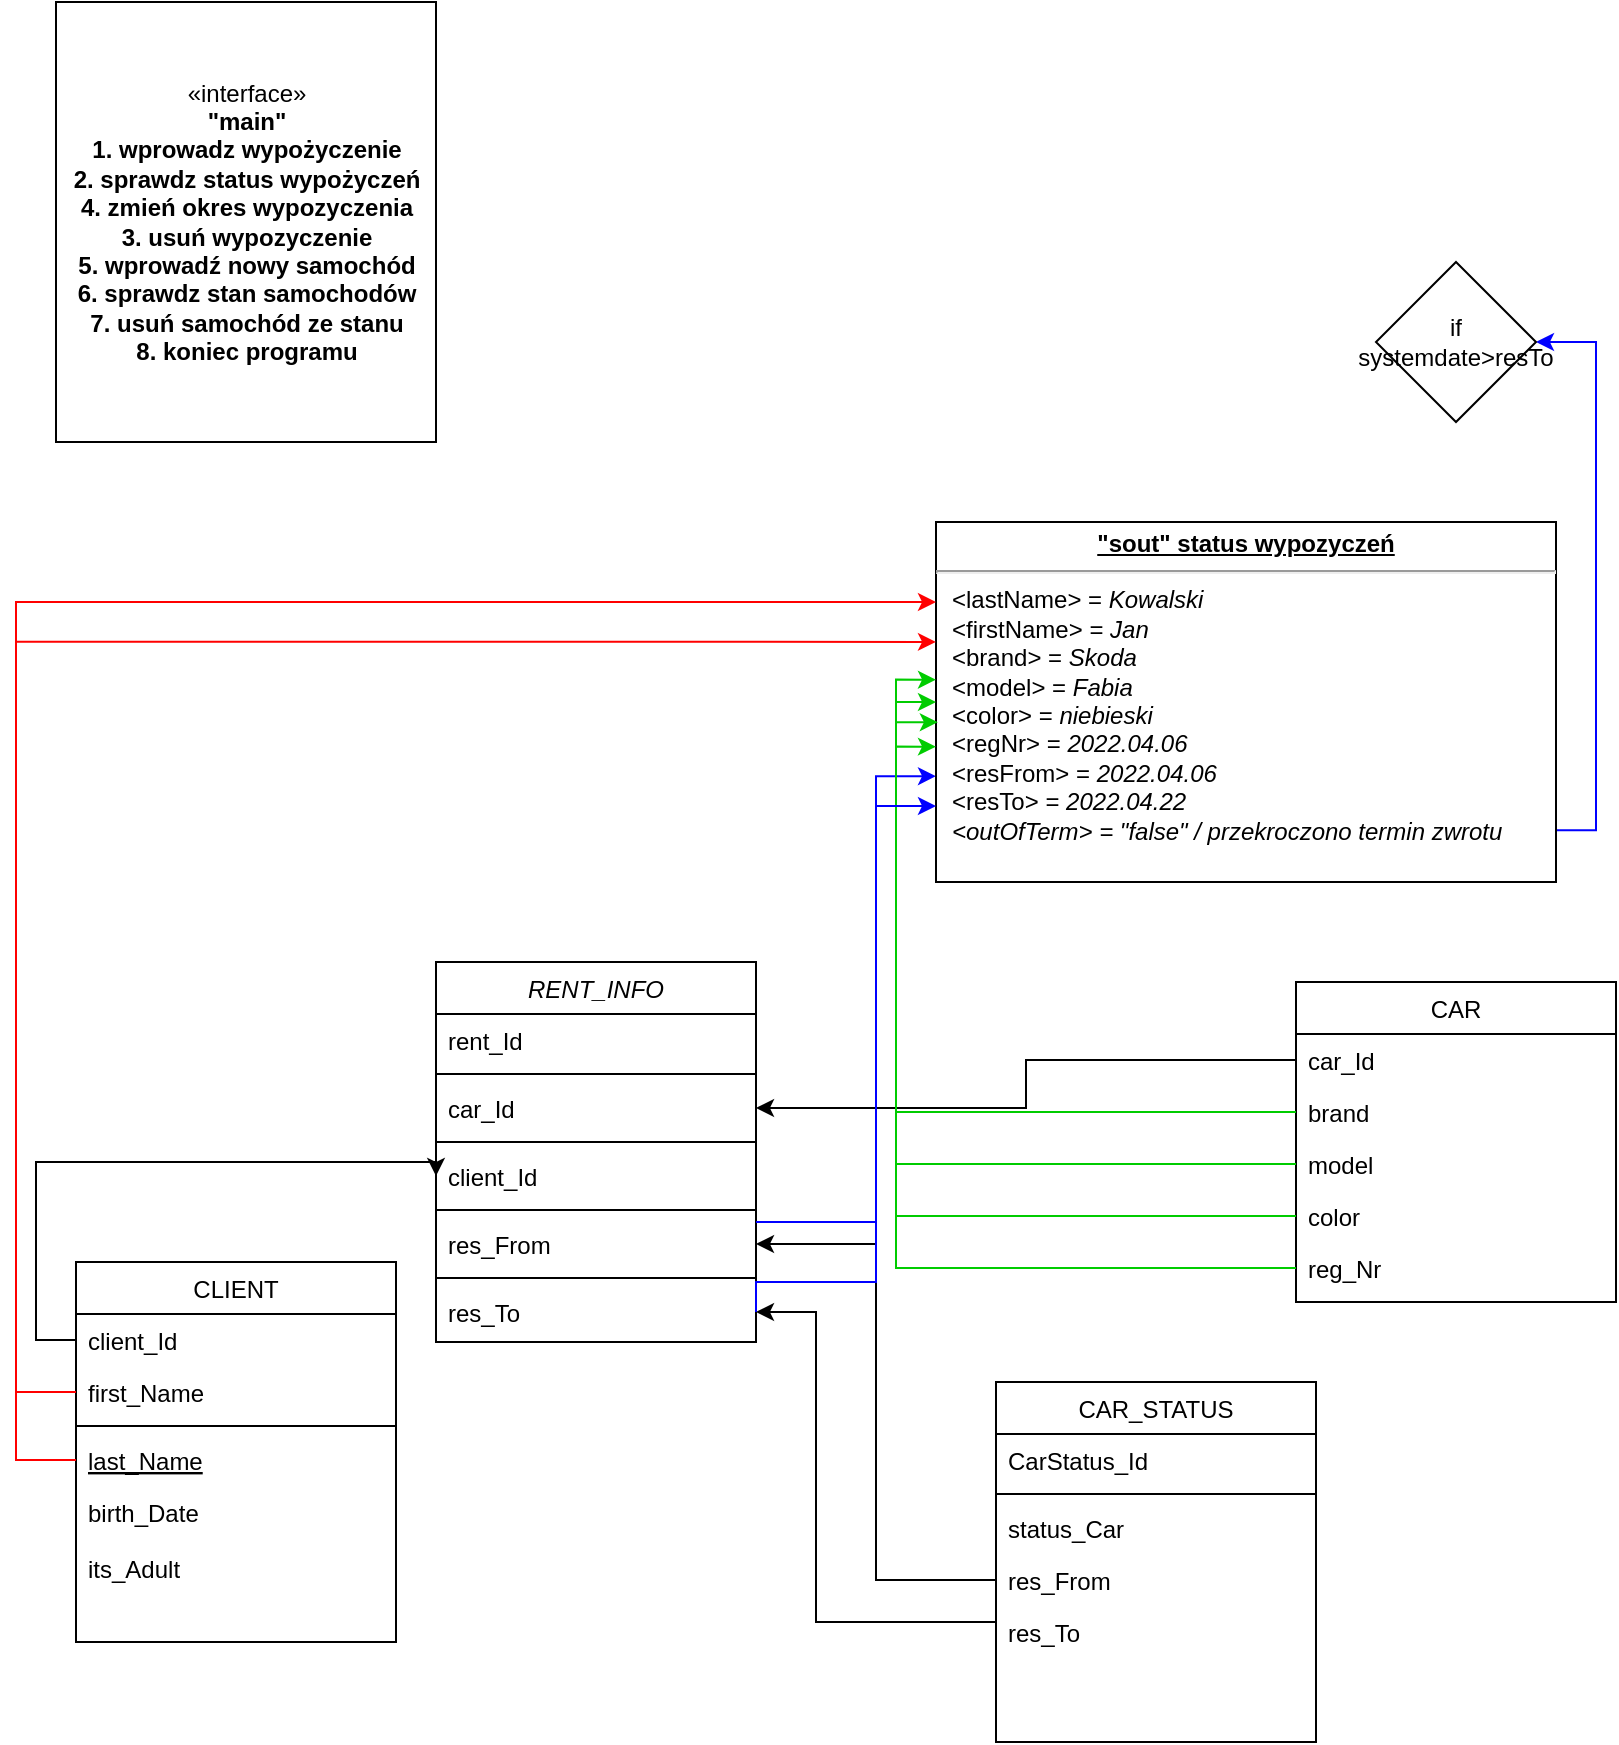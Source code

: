 <mxfile version="17.4.2" type="github">
  <diagram id="pc_crraCxexSfMzITHvz" name="Page-1">
    <mxGraphModel dx="981" dy="637" grid="1" gridSize="10" guides="1" tooltips="1" connect="1" arrows="1" fold="1" page="1" pageScale="1" pageWidth="827" pageHeight="1169" math="0" shadow="0">
      <root>
        <mxCell id="0" />
        <mxCell id="1" parent="0" />
        <mxCell id="RvG5kxUIYtiHQHu7Exc0-1" value="RENT_INFO" style="swimlane;fontStyle=2;align=center;verticalAlign=top;childLayout=stackLayout;horizontal=1;startSize=26;horizontalStack=0;resizeParent=1;resizeLast=0;collapsible=1;marginBottom=0;rounded=0;shadow=0;strokeWidth=1;" vertex="1" parent="1">
          <mxGeometry x="220" y="490" width="160" height="190" as="geometry">
            <mxRectangle x="230" y="140" width="160" height="26" as="alternateBounds" />
          </mxGeometry>
        </mxCell>
        <mxCell id="RvG5kxUIYtiHQHu7Exc0-2" value="rent_Id" style="text;align=left;verticalAlign=top;spacingLeft=4;spacingRight=4;overflow=hidden;rotatable=0;points=[[0,0.5],[1,0.5]];portConstraint=eastwest;" vertex="1" parent="RvG5kxUIYtiHQHu7Exc0-1">
          <mxGeometry y="26" width="160" height="26" as="geometry" />
        </mxCell>
        <mxCell id="RvG5kxUIYtiHQHu7Exc0-3" value="" style="line;html=1;strokeWidth=1;align=left;verticalAlign=middle;spacingTop=-1;spacingLeft=3;spacingRight=3;rotatable=0;labelPosition=right;points=[];portConstraint=eastwest;" vertex="1" parent="RvG5kxUIYtiHQHu7Exc0-1">
          <mxGeometry y="52" width="160" height="8" as="geometry" />
        </mxCell>
        <mxCell id="RvG5kxUIYtiHQHu7Exc0-4" value="car_Id" style="text;align=left;verticalAlign=top;spacingLeft=4;spacingRight=4;overflow=hidden;rotatable=0;points=[[0,0.5],[1,0.5]];portConstraint=eastwest;rounded=0;shadow=0;html=0;" vertex="1" parent="RvG5kxUIYtiHQHu7Exc0-1">
          <mxGeometry y="60" width="160" height="26" as="geometry" />
        </mxCell>
        <mxCell id="RvG5kxUIYtiHQHu7Exc0-5" value="" style="line;html=1;strokeWidth=1;align=left;verticalAlign=middle;spacingTop=-1;spacingLeft=3;spacingRight=3;rotatable=0;labelPosition=right;points=[];portConstraint=eastwest;" vertex="1" parent="RvG5kxUIYtiHQHu7Exc0-1">
          <mxGeometry y="86" width="160" height="8" as="geometry" />
        </mxCell>
        <mxCell id="RvG5kxUIYtiHQHu7Exc0-6" value="client_Id" style="text;align=left;verticalAlign=top;spacingLeft=4;spacingRight=4;overflow=hidden;rotatable=0;points=[[0,0.5],[1,0.5]];portConstraint=eastwest;rounded=0;shadow=0;html=0;" vertex="1" parent="RvG5kxUIYtiHQHu7Exc0-1">
          <mxGeometry y="94" width="160" height="26" as="geometry" />
        </mxCell>
        <mxCell id="RvG5kxUIYtiHQHu7Exc0-7" value="" style="line;html=1;strokeWidth=1;align=left;verticalAlign=middle;spacingTop=-1;spacingLeft=3;spacingRight=3;rotatable=0;labelPosition=right;points=[];portConstraint=eastwest;" vertex="1" parent="RvG5kxUIYtiHQHu7Exc0-1">
          <mxGeometry y="120" width="160" height="8" as="geometry" />
        </mxCell>
        <mxCell id="RvG5kxUIYtiHQHu7Exc0-8" value="res_From" style="text;align=left;verticalAlign=top;spacingLeft=4;spacingRight=4;overflow=hidden;rotatable=0;points=[[0,0.5],[1,0.5]];portConstraint=eastwest;" vertex="1" parent="RvG5kxUIYtiHQHu7Exc0-1">
          <mxGeometry y="128" width="160" height="26" as="geometry" />
        </mxCell>
        <mxCell id="RvG5kxUIYtiHQHu7Exc0-9" value="" style="line;html=1;strokeWidth=1;align=left;verticalAlign=middle;spacingTop=-1;spacingLeft=3;spacingRight=3;rotatable=0;labelPosition=right;points=[];portConstraint=eastwest;" vertex="1" parent="RvG5kxUIYtiHQHu7Exc0-1">
          <mxGeometry y="154" width="160" height="8" as="geometry" />
        </mxCell>
        <mxCell id="RvG5kxUIYtiHQHu7Exc0-10" value="res_To" style="text;align=left;verticalAlign=top;spacingLeft=4;spacingRight=4;overflow=hidden;rotatable=0;points=[[0,0.5],[1,0.5]];portConstraint=eastwest;" vertex="1" parent="RvG5kxUIYtiHQHu7Exc0-1">
          <mxGeometry y="162" width="160" height="26" as="geometry" />
        </mxCell>
        <mxCell id="RvG5kxUIYtiHQHu7Exc0-11" value="CLIENT" style="swimlane;fontStyle=0;align=center;verticalAlign=top;childLayout=stackLayout;horizontal=1;startSize=26;horizontalStack=0;resizeParent=1;resizeLast=0;collapsible=1;marginBottom=0;rounded=0;shadow=0;strokeWidth=1;" vertex="1" parent="1">
          <mxGeometry x="40" y="640" width="160" height="190" as="geometry">
            <mxRectangle x="130" y="380" width="160" height="26" as="alternateBounds" />
          </mxGeometry>
        </mxCell>
        <mxCell id="RvG5kxUIYtiHQHu7Exc0-12" value="client_Id" style="text;align=left;verticalAlign=top;spacingLeft=4;spacingRight=4;overflow=hidden;rotatable=0;points=[[0,0.5],[1,0.5]];portConstraint=eastwest;" vertex="1" parent="RvG5kxUIYtiHQHu7Exc0-11">
          <mxGeometry y="26" width="160" height="26" as="geometry" />
        </mxCell>
        <mxCell id="RvG5kxUIYtiHQHu7Exc0-13" value="first_Name" style="text;align=left;verticalAlign=top;spacingLeft=4;spacingRight=4;overflow=hidden;rotatable=0;points=[[0,0.5],[1,0.5]];portConstraint=eastwest;rounded=0;shadow=0;html=0;" vertex="1" parent="RvG5kxUIYtiHQHu7Exc0-11">
          <mxGeometry y="52" width="160" height="26" as="geometry" />
        </mxCell>
        <mxCell id="RvG5kxUIYtiHQHu7Exc0-14" value="" style="line;html=1;strokeWidth=1;align=left;verticalAlign=middle;spacingTop=-1;spacingLeft=3;spacingRight=3;rotatable=0;labelPosition=right;points=[];portConstraint=eastwest;" vertex="1" parent="RvG5kxUIYtiHQHu7Exc0-11">
          <mxGeometry y="78" width="160" height="8" as="geometry" />
        </mxCell>
        <mxCell id="RvG5kxUIYtiHQHu7Exc0-15" value="last_Name" style="text;align=left;verticalAlign=top;spacingLeft=4;spacingRight=4;overflow=hidden;rotatable=0;points=[[0,0.5],[1,0.5]];portConstraint=eastwest;fontStyle=4" vertex="1" parent="RvG5kxUIYtiHQHu7Exc0-11">
          <mxGeometry y="86" width="160" height="26" as="geometry" />
        </mxCell>
        <mxCell id="RvG5kxUIYtiHQHu7Exc0-16" value="birth_Date" style="text;align=left;verticalAlign=top;spacingLeft=4;spacingRight=4;overflow=hidden;rotatable=0;points=[[0,0.5],[1,0.5]];portConstraint=eastwest;" vertex="1" parent="RvG5kxUIYtiHQHu7Exc0-11">
          <mxGeometry y="112" width="160" height="28" as="geometry" />
        </mxCell>
        <mxCell id="RvG5kxUIYtiHQHu7Exc0-17" value="its_Adult" style="text;align=left;verticalAlign=top;spacingLeft=4;spacingRight=4;overflow=hidden;rotatable=0;points=[[0,0.5],[1,0.5]];portConstraint=eastwest;" vertex="1" parent="RvG5kxUIYtiHQHu7Exc0-11">
          <mxGeometry y="140" width="160" height="28" as="geometry" />
        </mxCell>
        <mxCell id="RvG5kxUIYtiHQHu7Exc0-48" style="edgeStyle=orthogonalEdgeStyle;rounded=0;orthogonalLoop=1;jettySize=auto;html=1;entryX=0;entryY=0.706;entryDx=0;entryDy=0;entryPerimeter=0;strokeColor=#0000FF;" edge="1" parent="1" target="RvG5kxUIYtiHQHu7Exc0-42">
          <mxGeometry relative="1" as="geometry">
            <mxPoint x="380" y="620" as="sourcePoint" />
            <Array as="points">
              <mxPoint x="440" y="620" />
              <mxPoint x="440" y="397" />
            </Array>
          </mxGeometry>
        </mxCell>
        <mxCell id="RvG5kxUIYtiHQHu7Exc0-18" value="CAR_STATUS" style="swimlane;fontStyle=0;align=center;verticalAlign=top;childLayout=stackLayout;horizontal=1;startSize=26;horizontalStack=0;resizeParent=1;resizeLast=0;collapsible=1;marginBottom=0;rounded=0;shadow=0;strokeWidth=1;" vertex="1" parent="1">
          <mxGeometry x="500" y="700" width="160" height="180" as="geometry">
            <mxRectangle x="340" y="380" width="170" height="26" as="alternateBounds" />
          </mxGeometry>
        </mxCell>
        <mxCell id="RvG5kxUIYtiHQHu7Exc0-19" value="CarStatus_Id" style="text;align=left;verticalAlign=top;spacingLeft=4;spacingRight=4;overflow=hidden;rotatable=0;points=[[0,0.5],[1,0.5]];portConstraint=eastwest;" vertex="1" parent="RvG5kxUIYtiHQHu7Exc0-18">
          <mxGeometry y="26" width="160" height="26" as="geometry" />
        </mxCell>
        <mxCell id="RvG5kxUIYtiHQHu7Exc0-20" value="" style="line;html=1;strokeWidth=1;align=left;verticalAlign=middle;spacingTop=-1;spacingLeft=3;spacingRight=3;rotatable=0;labelPosition=right;points=[];portConstraint=eastwest;" vertex="1" parent="RvG5kxUIYtiHQHu7Exc0-18">
          <mxGeometry y="52" width="160" height="8" as="geometry" />
        </mxCell>
        <mxCell id="RvG5kxUIYtiHQHu7Exc0-21" value="status_Car" style="text;align=left;verticalAlign=top;spacingLeft=4;spacingRight=4;overflow=hidden;rotatable=0;points=[[0,0.5],[1,0.5]];portConstraint=eastwest;" vertex="1" parent="RvG5kxUIYtiHQHu7Exc0-18">
          <mxGeometry y="60" width="160" height="26" as="geometry" />
        </mxCell>
        <mxCell id="RvG5kxUIYtiHQHu7Exc0-22" value="res_From" style="text;align=left;verticalAlign=top;spacingLeft=4;spacingRight=4;overflow=hidden;rotatable=0;points=[[0,0.5],[1,0.5]];portConstraint=eastwest;" vertex="1" parent="RvG5kxUIYtiHQHu7Exc0-18">
          <mxGeometry y="86" width="160" height="26" as="geometry" />
        </mxCell>
        <mxCell id="RvG5kxUIYtiHQHu7Exc0-23" value="res_To" style="text;align=left;verticalAlign=top;spacingLeft=4;spacingRight=4;overflow=hidden;rotatable=0;points=[[0,0.5],[1,0.5]];portConstraint=eastwest;" vertex="1" parent="RvG5kxUIYtiHQHu7Exc0-18">
          <mxGeometry y="112" width="160" height="26" as="geometry" />
        </mxCell>
        <mxCell id="RvG5kxUIYtiHQHu7Exc0-24" value="CAR" style="swimlane;fontStyle=0;align=center;verticalAlign=top;childLayout=stackLayout;horizontal=1;startSize=26;horizontalStack=0;resizeParent=1;resizeLast=0;collapsible=1;marginBottom=0;rounded=0;shadow=0;strokeWidth=1;" vertex="1" parent="1">
          <mxGeometry x="650" y="500" width="160" height="160" as="geometry">
            <mxRectangle x="550" y="140" width="160" height="26" as="alternateBounds" />
          </mxGeometry>
        </mxCell>
        <mxCell id="RvG5kxUIYtiHQHu7Exc0-25" value="car_Id" style="text;align=left;verticalAlign=top;spacingLeft=4;spacingRight=4;overflow=hidden;rotatable=0;points=[[0,0.5],[1,0.5]];portConstraint=eastwest;" vertex="1" parent="RvG5kxUIYtiHQHu7Exc0-24">
          <mxGeometry y="26" width="160" height="26" as="geometry" />
        </mxCell>
        <mxCell id="RvG5kxUIYtiHQHu7Exc0-26" value="brand" style="text;align=left;verticalAlign=top;spacingLeft=4;spacingRight=4;overflow=hidden;rotatable=0;points=[[0,0.5],[1,0.5]];portConstraint=eastwest;rounded=0;shadow=0;html=0;" vertex="1" parent="RvG5kxUIYtiHQHu7Exc0-24">
          <mxGeometry y="52" width="160" height="26" as="geometry" />
        </mxCell>
        <mxCell id="RvG5kxUIYtiHQHu7Exc0-27" value="model" style="text;align=left;verticalAlign=top;spacingLeft=4;spacingRight=4;overflow=hidden;rotatable=0;points=[[0,0.5],[1,0.5]];portConstraint=eastwest;rounded=0;shadow=0;html=0;" vertex="1" parent="RvG5kxUIYtiHQHu7Exc0-24">
          <mxGeometry y="78" width="160" height="26" as="geometry" />
        </mxCell>
        <mxCell id="RvG5kxUIYtiHQHu7Exc0-28" value="color" style="text;align=left;verticalAlign=top;spacingLeft=4;spacingRight=4;overflow=hidden;rotatable=0;points=[[0,0.5],[1,0.5]];portConstraint=eastwest;rounded=0;shadow=0;html=0;" vertex="1" parent="RvG5kxUIYtiHQHu7Exc0-24">
          <mxGeometry y="104" width="160" height="26" as="geometry" />
        </mxCell>
        <mxCell id="RvG5kxUIYtiHQHu7Exc0-29" value="reg_Nr" style="text;align=left;verticalAlign=top;spacingLeft=4;spacingRight=4;overflow=hidden;rotatable=0;points=[[0,0.5],[1,0.5]];portConstraint=eastwest;rounded=0;shadow=0;html=0;" vertex="1" parent="RvG5kxUIYtiHQHu7Exc0-24">
          <mxGeometry y="130" width="160" height="26" as="geometry" />
        </mxCell>
        <mxCell id="RvG5kxUIYtiHQHu7Exc0-30" style="edgeStyle=orthogonalEdgeStyle;rounded=0;orthogonalLoop=1;jettySize=auto;html=1;entryX=0;entryY=0.5;entryDx=0;entryDy=0;" edge="1" parent="1" source="RvG5kxUIYtiHQHu7Exc0-12" target="RvG5kxUIYtiHQHu7Exc0-6">
          <mxGeometry relative="1" as="geometry">
            <Array as="points">
              <mxPoint x="20" y="679" />
              <mxPoint x="20" y="590" />
              <mxPoint x="220" y="590" />
            </Array>
          </mxGeometry>
        </mxCell>
        <mxCell id="RvG5kxUIYtiHQHu7Exc0-31" style="edgeStyle=orthogonalEdgeStyle;rounded=0;orthogonalLoop=1;jettySize=auto;html=1;exitX=0;exitY=0.5;exitDx=0;exitDy=0;entryX=1;entryY=0.5;entryDx=0;entryDy=0;" edge="1" parent="1" source="RvG5kxUIYtiHQHu7Exc0-25" target="RvG5kxUIYtiHQHu7Exc0-4">
          <mxGeometry relative="1" as="geometry" />
        </mxCell>
        <mxCell id="RvG5kxUIYtiHQHu7Exc0-32" style="edgeStyle=orthogonalEdgeStyle;rounded=0;orthogonalLoop=1;jettySize=auto;html=1;exitX=0;exitY=0.5;exitDx=0;exitDy=0;entryX=1;entryY=0.5;entryDx=0;entryDy=0;" edge="1" parent="1" source="RvG5kxUIYtiHQHu7Exc0-22" target="RvG5kxUIYtiHQHu7Exc0-8">
          <mxGeometry relative="1" as="geometry" />
        </mxCell>
        <mxCell id="RvG5kxUIYtiHQHu7Exc0-33" style="edgeStyle=orthogonalEdgeStyle;rounded=0;orthogonalLoop=1;jettySize=auto;html=1;exitX=0;exitY=0.5;exitDx=0;exitDy=0;entryX=1;entryY=0.5;entryDx=0;entryDy=0;" edge="1" parent="1" source="RvG5kxUIYtiHQHu7Exc0-23" target="RvG5kxUIYtiHQHu7Exc0-10">
          <mxGeometry relative="1" as="geometry">
            <Array as="points">
              <mxPoint x="500" y="820" />
              <mxPoint x="410" y="820" />
              <mxPoint x="410" y="665" />
            </Array>
          </mxGeometry>
        </mxCell>
        <mxCell id="RvG5kxUIYtiHQHu7Exc0-53" style="edgeStyle=orthogonalEdgeStyle;rounded=0;orthogonalLoop=1;jettySize=auto;html=1;strokeColor=#0000FF;entryX=1;entryY=0.5;entryDx=0;entryDy=0;exitX=0.997;exitY=0.856;exitDx=0;exitDy=0;exitPerimeter=0;" edge="1" parent="1" source="RvG5kxUIYtiHQHu7Exc0-42" target="RvG5kxUIYtiHQHu7Exc0-54">
          <mxGeometry relative="1" as="geometry">
            <mxPoint x="800" y="120" as="targetPoint" />
          </mxGeometry>
        </mxCell>
        <mxCell id="RvG5kxUIYtiHQHu7Exc0-42" value="&lt;p style=&quot;margin: 0px ; margin-top: 4px ; text-align: center ; text-decoration: underline&quot;&gt;&lt;b&gt;&quot;sout&quot; status wypozyczeń&lt;/b&gt;&lt;/p&gt;&lt;hr&gt;&lt;p style=&quot;margin: 0px ; margin-left: 8px&quot;&gt;&amp;lt;lastName&amp;gt; = &lt;i&gt;Kowalski&lt;/i&gt;&lt;br&gt;&amp;lt;firstName&amp;gt; = &lt;i&gt;Jan&lt;/i&gt;&lt;br&gt;&amp;lt;brand&amp;gt; = &lt;i&gt;Skoda&lt;/i&gt;&lt;/p&gt;&lt;p style=&quot;margin: 0px ; margin-left: 8px&quot;&gt;&amp;lt;model&amp;gt; =&amp;nbsp;&lt;i&gt;Fabia&lt;/i&gt;&lt;i&gt;&lt;br&gt;&lt;/i&gt;&lt;/p&gt;&lt;p style=&quot;margin: 0px ; margin-left: 8px&quot;&gt;&amp;lt;color&amp;gt; =&amp;nbsp;&lt;i&gt;niebieski&lt;/i&gt;&lt;i&gt;&lt;br&gt;&lt;/i&gt;&lt;/p&gt;&lt;p style=&quot;margin: 0px ; margin-left: 8px&quot;&gt;&amp;lt;regNr&amp;gt; =&amp;nbsp;&lt;i&gt;2022.04.06&lt;/i&gt;&lt;i&gt;&lt;br&gt;&lt;/i&gt;&lt;/p&gt;&lt;p style=&quot;margin: 0px ; margin-left: 8px&quot;&gt;&amp;lt;resFrom&amp;gt; = &lt;i&gt;2022.04.06&lt;/i&gt;&lt;br&gt;&lt;/p&gt;&lt;p style=&quot;margin: 0px ; margin-left: 8px&quot;&gt;&amp;lt;resTo&amp;gt; =&amp;nbsp;&lt;i&gt;2022.04.22&lt;/i&gt;&lt;i&gt;&lt;br&gt;&lt;/i&gt;&lt;/p&gt;&lt;p style=&quot;margin: 0px ; margin-left: 8px&quot;&gt;&lt;i&gt;&amp;lt;outOfTerm&amp;gt; = &quot;false&quot; / przekroczono termin zwrotu&lt;/i&gt;&lt;/p&gt;" style="verticalAlign=top;align=left;overflow=fill;fontSize=12;fontFamily=Helvetica;html=1;" vertex="1" parent="1">
          <mxGeometry x="470" y="270" width="310" height="180" as="geometry" />
        </mxCell>
        <mxCell id="RvG5kxUIYtiHQHu7Exc0-43" style="edgeStyle=orthogonalEdgeStyle;rounded=0;orthogonalLoop=1;jettySize=auto;html=1;exitX=0;exitY=0.5;exitDx=0;exitDy=0;entryX=0;entryY=0.438;entryDx=0;entryDy=0;entryPerimeter=0;strokeColor=#00CC00;" edge="1" parent="1" source="RvG5kxUIYtiHQHu7Exc0-26" target="RvG5kxUIYtiHQHu7Exc0-42">
          <mxGeometry relative="1" as="geometry" />
        </mxCell>
        <mxCell id="RvG5kxUIYtiHQHu7Exc0-44" style="edgeStyle=orthogonalEdgeStyle;rounded=0;orthogonalLoop=1;jettySize=auto;html=1;exitX=0;exitY=0.5;exitDx=0;exitDy=0;entryX=0;entryY=0.5;entryDx=0;entryDy=0;strokeColor=#00CC00;" edge="1" parent="1" source="RvG5kxUIYtiHQHu7Exc0-27" target="RvG5kxUIYtiHQHu7Exc0-42">
          <mxGeometry relative="1" as="geometry" />
        </mxCell>
        <mxCell id="RvG5kxUIYtiHQHu7Exc0-45" style="edgeStyle=orthogonalEdgeStyle;rounded=0;orthogonalLoop=1;jettySize=auto;html=1;exitX=0;exitY=0.5;exitDx=0;exitDy=0;entryX=0.003;entryY=0.556;entryDx=0;entryDy=0;entryPerimeter=0;strokeColor=#00CC00;" edge="1" parent="1" source="RvG5kxUIYtiHQHu7Exc0-28" target="RvG5kxUIYtiHQHu7Exc0-42">
          <mxGeometry relative="1" as="geometry" />
        </mxCell>
        <mxCell id="RvG5kxUIYtiHQHu7Exc0-47" style="edgeStyle=orthogonalEdgeStyle;rounded=0;orthogonalLoop=1;jettySize=auto;html=1;entryX=0;entryY=0.624;entryDx=0;entryDy=0;entryPerimeter=0;strokeColor=#00CC00;" edge="1" parent="1" source="RvG5kxUIYtiHQHu7Exc0-29" target="RvG5kxUIYtiHQHu7Exc0-42">
          <mxGeometry relative="1" as="geometry" />
        </mxCell>
        <mxCell id="RvG5kxUIYtiHQHu7Exc0-49" style="edgeStyle=orthogonalEdgeStyle;rounded=0;orthogonalLoop=1;jettySize=auto;html=1;entryX=0;entryY=0.789;entryDx=0;entryDy=0;entryPerimeter=0;strokeColor=#0000FF;exitX=1;exitY=0.5;exitDx=0;exitDy=0;" edge="1" parent="1" source="RvG5kxUIYtiHQHu7Exc0-10" target="RvG5kxUIYtiHQHu7Exc0-42">
          <mxGeometry relative="1" as="geometry">
            <mxPoint x="380" y="630" as="sourcePoint" />
            <Array as="points">
              <mxPoint x="380" y="650" />
              <mxPoint x="440" y="650" />
              <mxPoint x="440" y="412" />
            </Array>
          </mxGeometry>
        </mxCell>
        <mxCell id="RvG5kxUIYtiHQHu7Exc0-54" value="if&lt;br&gt;systemdate&amp;gt;resTo" style="rhombus;whiteSpace=wrap;html=1;" vertex="1" parent="1">
          <mxGeometry x="690" y="140" width="80" height="80" as="geometry" />
        </mxCell>
        <mxCell id="RvG5kxUIYtiHQHu7Exc0-55" style="edgeStyle=orthogonalEdgeStyle;rounded=0;orthogonalLoop=1;jettySize=auto;html=1;exitX=0;exitY=0.5;exitDx=0;exitDy=0;strokeColor=#0000FF;" edge="1" parent="1" source="RvG5kxUIYtiHQHu7Exc0-12">
          <mxGeometry relative="1" as="geometry">
            <mxPoint x="40" y="679" as="targetPoint" />
          </mxGeometry>
        </mxCell>
        <mxCell id="RvG5kxUIYtiHQHu7Exc0-56" style="edgeStyle=orthogonalEdgeStyle;rounded=0;orthogonalLoop=1;jettySize=auto;html=1;strokeColor=#FF0000;exitX=0;exitY=0.5;exitDx=0;exitDy=0;" edge="1" parent="1" source="RvG5kxUIYtiHQHu7Exc0-15" target="RvG5kxUIYtiHQHu7Exc0-42">
          <mxGeometry relative="1" as="geometry">
            <mxPoint x="420" y="330" as="targetPoint" />
            <Array as="points">
              <mxPoint x="10" y="739" />
              <mxPoint x="10" y="310" />
            </Array>
          </mxGeometry>
        </mxCell>
        <mxCell id="RvG5kxUIYtiHQHu7Exc0-57" style="edgeStyle=orthogonalEdgeStyle;rounded=0;orthogonalLoop=1;jettySize=auto;html=1;strokeColor=#FF0000;entryX=0;entryY=0.333;entryDx=0;entryDy=0;entryPerimeter=0;" edge="1" parent="1" source="RvG5kxUIYtiHQHu7Exc0-13" target="RvG5kxUIYtiHQHu7Exc0-42">
          <mxGeometry relative="1" as="geometry">
            <mxPoint x="100" y="180" as="targetPoint" />
            <Array as="points">
              <mxPoint x="10" y="705" />
              <mxPoint x="10" y="330" />
            </Array>
          </mxGeometry>
        </mxCell>
        <mxCell id="RvG5kxUIYtiHQHu7Exc0-63" value="«interface»&lt;br&gt;&lt;b&gt;&quot;main&quot;&lt;br&gt;1. wprowadz wypożyczenie&lt;br&gt;2. sprawdz status wypożyczeń&lt;br&gt;4. zmień okres wypozyczenia&lt;br&gt;3. usuń wypozyczenie&lt;br&gt;5. wprowadź nowy samochód&lt;br&gt;6. sprawdz stan samochodów&lt;br&gt;7. usuń samochód ze stanu&lt;br&gt;8. koniec programu&lt;br&gt;&lt;/b&gt;" style="html=1;" vertex="1" parent="1">
          <mxGeometry x="30" y="10" width="190" height="220" as="geometry" />
        </mxCell>
      </root>
    </mxGraphModel>
  </diagram>
</mxfile>
